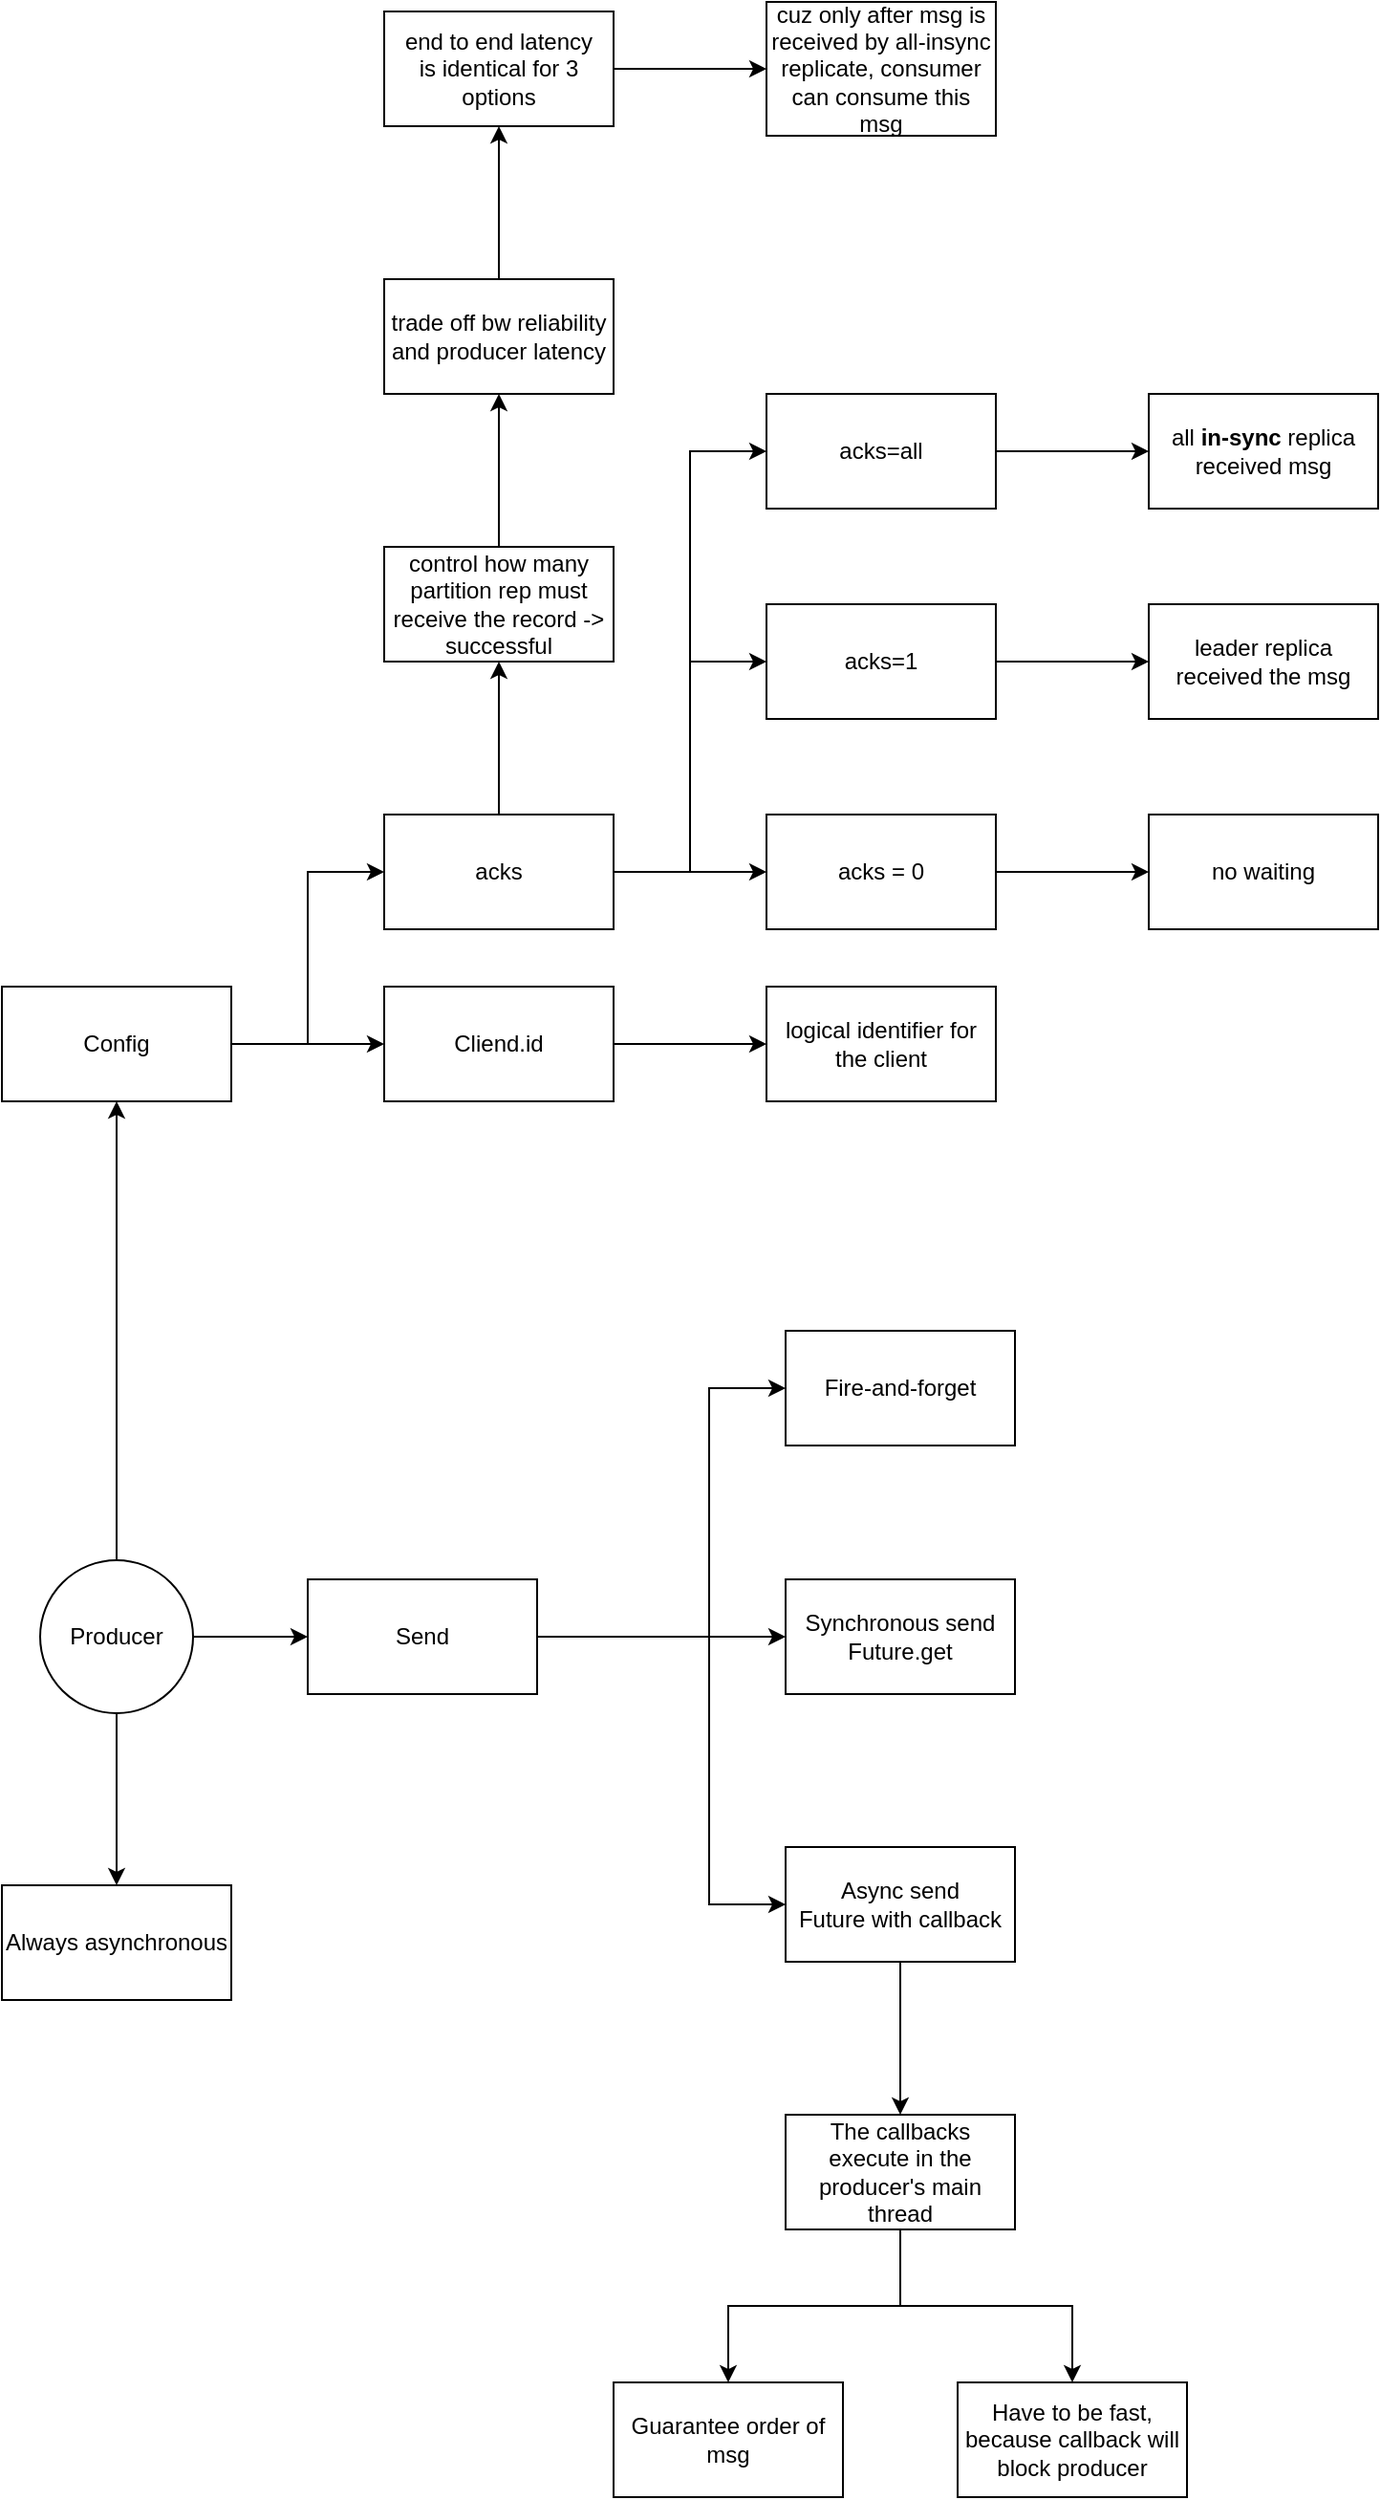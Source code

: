 <mxfile version="15.6.6" type="github">
  <diagram id="eX1bwtQ_Un_IkeUxFx1G" name="Page-1">
    <mxGraphModel dx="806" dy="1935" grid="1" gridSize="10" guides="1" tooltips="1" connect="1" arrows="1" fold="1" page="1" pageScale="1" pageWidth="827" pageHeight="1169" math="0" shadow="0">
      <root>
        <mxCell id="0" />
        <mxCell id="1" parent="0" />
        <mxCell id="u9hF4vmQfbYm9YA1ZIXY-3" value="" style="edgeStyle=orthogonalEdgeStyle;rounded=0;orthogonalLoop=1;jettySize=auto;html=1;" edge="1" parent="1" source="u9hF4vmQfbYm9YA1ZIXY-1" target="u9hF4vmQfbYm9YA1ZIXY-2">
          <mxGeometry relative="1" as="geometry" />
        </mxCell>
        <mxCell id="u9hF4vmQfbYm9YA1ZIXY-5" value="" style="edgeStyle=orthogonalEdgeStyle;rounded=0;orthogonalLoop=1;jettySize=auto;html=1;fontColor=default;" edge="1" parent="1" source="u9hF4vmQfbYm9YA1ZIXY-1" target="u9hF4vmQfbYm9YA1ZIXY-4">
          <mxGeometry relative="1" as="geometry" />
        </mxCell>
        <mxCell id="u9hF4vmQfbYm9YA1ZIXY-22" value="" style="edgeStyle=orthogonalEdgeStyle;rounded=0;orthogonalLoop=1;jettySize=auto;html=1;labelBackgroundColor=default;fontColor=default;strokeColor=default;" edge="1" parent="1" source="u9hF4vmQfbYm9YA1ZIXY-1" target="u9hF4vmQfbYm9YA1ZIXY-21">
          <mxGeometry relative="1" as="geometry" />
        </mxCell>
        <mxCell id="u9hF4vmQfbYm9YA1ZIXY-1" value="Producer" style="ellipse;whiteSpace=wrap;html=1;aspect=fixed;fillColor=default;strokeColor=default;fontColor=default;" vertex="1" parent="1">
          <mxGeometry x="50" y="330" width="80" height="80" as="geometry" />
        </mxCell>
        <mxCell id="u9hF4vmQfbYm9YA1ZIXY-2" value="Always asynchronous" style="whiteSpace=wrap;html=1;" vertex="1" parent="1">
          <mxGeometry x="30" y="500" width="120" height="60" as="geometry" />
        </mxCell>
        <mxCell id="u9hF4vmQfbYm9YA1ZIXY-7" value="" style="edgeStyle=orthogonalEdgeStyle;rounded=0;orthogonalLoop=1;jettySize=auto;html=1;fontColor=default;strokeColor=default;labelBackgroundColor=default;" edge="1" parent="1" source="u9hF4vmQfbYm9YA1ZIXY-4" target="u9hF4vmQfbYm9YA1ZIXY-6">
          <mxGeometry relative="1" as="geometry">
            <Array as="points">
              <mxPoint x="400" y="370" />
              <mxPoint x="400" y="240" />
            </Array>
          </mxGeometry>
        </mxCell>
        <mxCell id="u9hF4vmQfbYm9YA1ZIXY-11" style="edgeStyle=orthogonalEdgeStyle;rounded=0;orthogonalLoop=1;jettySize=auto;html=1;entryX=0;entryY=0.5;entryDx=0;entryDy=0;fontColor=default;" edge="1" parent="1" source="u9hF4vmQfbYm9YA1ZIXY-4" target="u9hF4vmQfbYm9YA1ZIXY-8">
          <mxGeometry relative="1" as="geometry" />
        </mxCell>
        <mxCell id="u9hF4vmQfbYm9YA1ZIXY-12" style="edgeStyle=orthogonalEdgeStyle;rounded=0;orthogonalLoop=1;jettySize=auto;html=1;entryX=0;entryY=0.5;entryDx=0;entryDy=0;labelBackgroundColor=default;fontColor=default;strokeColor=default;" edge="1" parent="1" source="u9hF4vmQfbYm9YA1ZIXY-4" target="u9hF4vmQfbYm9YA1ZIXY-9">
          <mxGeometry relative="1" as="geometry">
            <Array as="points">
              <mxPoint x="400" y="370" />
              <mxPoint x="400" y="510" />
            </Array>
          </mxGeometry>
        </mxCell>
        <mxCell id="u9hF4vmQfbYm9YA1ZIXY-4" value="Send" style="whiteSpace=wrap;html=1;fillColor=default;strokeColor=default;fontColor=default;" vertex="1" parent="1">
          <mxGeometry x="190" y="340" width="120" height="60" as="geometry" />
        </mxCell>
        <mxCell id="u9hF4vmQfbYm9YA1ZIXY-6" value="Fire-and-forget" style="whiteSpace=wrap;html=1;fillColor=default;strokeColor=default;fontColor=default;" vertex="1" parent="1">
          <mxGeometry x="440" y="210" width="120" height="60" as="geometry" />
        </mxCell>
        <mxCell id="u9hF4vmQfbYm9YA1ZIXY-8" value="Synchronous send&lt;br&gt;Future.get" style="whiteSpace=wrap;html=1;fillColor=default;strokeColor=default;fontColor=default;" vertex="1" parent="1">
          <mxGeometry x="440" y="340" width="120" height="60" as="geometry" />
        </mxCell>
        <mxCell id="u9hF4vmQfbYm9YA1ZIXY-14" value="" style="edgeStyle=orthogonalEdgeStyle;rounded=0;orthogonalLoop=1;jettySize=auto;html=1;labelBackgroundColor=default;fontColor=default;strokeColor=default;" edge="1" parent="1" source="u9hF4vmQfbYm9YA1ZIXY-9" target="u9hF4vmQfbYm9YA1ZIXY-13">
          <mxGeometry relative="1" as="geometry" />
        </mxCell>
        <mxCell id="u9hF4vmQfbYm9YA1ZIXY-9" value="Async send&lt;br&gt;Future with callback" style="whiteSpace=wrap;html=1;fillColor=default;strokeColor=default;fontColor=default;" vertex="1" parent="1">
          <mxGeometry x="440" y="480" width="120" height="60" as="geometry" />
        </mxCell>
        <mxCell id="u9hF4vmQfbYm9YA1ZIXY-16" value="" style="edgeStyle=orthogonalEdgeStyle;rounded=0;orthogonalLoop=1;jettySize=auto;html=1;labelBackgroundColor=default;fontColor=default;strokeColor=default;" edge="1" parent="1" source="u9hF4vmQfbYm9YA1ZIXY-13" target="u9hF4vmQfbYm9YA1ZIXY-15">
          <mxGeometry relative="1" as="geometry" />
        </mxCell>
        <mxCell id="u9hF4vmQfbYm9YA1ZIXY-19" style="edgeStyle=orthogonalEdgeStyle;rounded=0;orthogonalLoop=1;jettySize=auto;html=1;labelBackgroundColor=default;fontColor=default;strokeColor=default;" edge="1" parent="1" source="u9hF4vmQfbYm9YA1ZIXY-13" target="u9hF4vmQfbYm9YA1ZIXY-18">
          <mxGeometry relative="1" as="geometry" />
        </mxCell>
        <mxCell id="u9hF4vmQfbYm9YA1ZIXY-13" value="The callbacks execute in the producer&#39;s main thread" style="whiteSpace=wrap;html=1;fillColor=default;strokeColor=default;fontColor=default;" vertex="1" parent="1">
          <mxGeometry x="440" y="620" width="120" height="60" as="geometry" />
        </mxCell>
        <mxCell id="u9hF4vmQfbYm9YA1ZIXY-15" value="Guarantee order of msg" style="whiteSpace=wrap;html=1;fillColor=default;strokeColor=default;fontColor=default;" vertex="1" parent="1">
          <mxGeometry x="350" y="760" width="120" height="60" as="geometry" />
        </mxCell>
        <mxCell id="u9hF4vmQfbYm9YA1ZIXY-18" value="Have to be fast, because callback will block producer" style="whiteSpace=wrap;html=1;fillColor=default;strokeColor=default;fontColor=default;" vertex="1" parent="1">
          <mxGeometry x="530" y="760" width="120" height="60" as="geometry" />
        </mxCell>
        <mxCell id="u9hF4vmQfbYm9YA1ZIXY-24" value="" style="edgeStyle=orthogonalEdgeStyle;rounded=0;orthogonalLoop=1;jettySize=auto;html=1;labelBackgroundColor=default;fontColor=default;strokeColor=default;" edge="1" parent="1" source="u9hF4vmQfbYm9YA1ZIXY-21" target="u9hF4vmQfbYm9YA1ZIXY-23">
          <mxGeometry relative="1" as="geometry" />
        </mxCell>
        <mxCell id="u9hF4vmQfbYm9YA1ZIXY-28" style="edgeStyle=orthogonalEdgeStyle;rounded=0;orthogonalLoop=1;jettySize=auto;html=1;entryX=0;entryY=0.5;entryDx=0;entryDy=0;labelBackgroundColor=default;fontColor=default;strokeColor=default;" edge="1" parent="1" source="u9hF4vmQfbYm9YA1ZIXY-21" target="u9hF4vmQfbYm9YA1ZIXY-27">
          <mxGeometry relative="1" as="geometry" />
        </mxCell>
        <mxCell id="u9hF4vmQfbYm9YA1ZIXY-21" value="Config" style="whiteSpace=wrap;html=1;fillColor=default;strokeColor=default;fontColor=default;" vertex="1" parent="1">
          <mxGeometry x="30" y="30" width="120" height="60" as="geometry" />
        </mxCell>
        <mxCell id="u9hF4vmQfbYm9YA1ZIXY-26" value="" style="edgeStyle=orthogonalEdgeStyle;rounded=0;orthogonalLoop=1;jettySize=auto;html=1;labelBackgroundColor=default;fontColor=default;strokeColor=default;" edge="1" parent="1" source="u9hF4vmQfbYm9YA1ZIXY-23" target="u9hF4vmQfbYm9YA1ZIXY-25">
          <mxGeometry relative="1" as="geometry" />
        </mxCell>
        <mxCell id="u9hF4vmQfbYm9YA1ZIXY-23" value="Cliend.id" style="whiteSpace=wrap;html=1;fillColor=default;strokeColor=default;fontColor=default;" vertex="1" parent="1">
          <mxGeometry x="230" y="30" width="120" height="60" as="geometry" />
        </mxCell>
        <mxCell id="u9hF4vmQfbYm9YA1ZIXY-25" value="logical identifier for the client" style="whiteSpace=wrap;html=1;fillColor=default;strokeColor=default;fontColor=default;" vertex="1" parent="1">
          <mxGeometry x="430" y="30" width="120" height="60" as="geometry" />
        </mxCell>
        <mxCell id="u9hF4vmQfbYm9YA1ZIXY-30" value="" style="edgeStyle=orthogonalEdgeStyle;rounded=0;orthogonalLoop=1;jettySize=auto;html=1;labelBackgroundColor=default;fontColor=default;strokeColor=default;" edge="1" parent="1" source="u9hF4vmQfbYm9YA1ZIXY-27" target="u9hF4vmQfbYm9YA1ZIXY-29">
          <mxGeometry relative="1" as="geometry" />
        </mxCell>
        <mxCell id="u9hF4vmQfbYm9YA1ZIXY-32" value="" style="edgeStyle=orthogonalEdgeStyle;rounded=0;orthogonalLoop=1;jettySize=auto;html=1;labelBackgroundColor=default;fontColor=default;strokeColor=default;" edge="1" parent="1" source="u9hF4vmQfbYm9YA1ZIXY-27" target="u9hF4vmQfbYm9YA1ZIXY-31">
          <mxGeometry relative="1" as="geometry" />
        </mxCell>
        <mxCell id="u9hF4vmQfbYm9YA1ZIXY-34" style="edgeStyle=orthogonalEdgeStyle;rounded=0;orthogonalLoop=1;jettySize=auto;html=1;entryX=0;entryY=0.5;entryDx=0;entryDy=0;labelBackgroundColor=default;fontColor=default;strokeColor=default;" edge="1" parent="1" source="u9hF4vmQfbYm9YA1ZIXY-27" target="u9hF4vmQfbYm9YA1ZIXY-33">
          <mxGeometry relative="1" as="geometry" />
        </mxCell>
        <mxCell id="u9hF4vmQfbYm9YA1ZIXY-40" style="edgeStyle=orthogonalEdgeStyle;rounded=0;orthogonalLoop=1;jettySize=auto;html=1;exitX=1;exitY=0.5;exitDx=0;exitDy=0;entryX=0;entryY=0.5;entryDx=0;entryDy=0;labelBackgroundColor=default;fontColor=default;strokeColor=default;" edge="1" parent="1" source="u9hF4vmQfbYm9YA1ZIXY-27" target="u9hF4vmQfbYm9YA1ZIXY-39">
          <mxGeometry relative="1" as="geometry" />
        </mxCell>
        <mxCell id="u9hF4vmQfbYm9YA1ZIXY-27" value="acks" style="whiteSpace=wrap;html=1;fillColor=default;strokeColor=default;fontColor=default;" vertex="1" parent="1">
          <mxGeometry x="230" y="-60" width="120" height="60" as="geometry" />
        </mxCell>
        <mxCell id="u9hF4vmQfbYm9YA1ZIXY-44" value="" style="edgeStyle=orthogonalEdgeStyle;rounded=0;orthogonalLoop=1;jettySize=auto;html=1;labelBackgroundColor=default;fontColor=default;strokeColor=default;" edge="1" parent="1" source="u9hF4vmQfbYm9YA1ZIXY-29" target="u9hF4vmQfbYm9YA1ZIXY-43">
          <mxGeometry relative="1" as="geometry" />
        </mxCell>
        <mxCell id="u9hF4vmQfbYm9YA1ZIXY-29" value="control how many partition rep must receive the record -&amp;gt; successful" style="whiteSpace=wrap;html=1;fillColor=default;strokeColor=default;fontColor=default;" vertex="1" parent="1">
          <mxGeometry x="230" y="-200" width="120" height="60" as="geometry" />
        </mxCell>
        <mxCell id="u9hF4vmQfbYm9YA1ZIXY-36" value="" style="edgeStyle=orthogonalEdgeStyle;rounded=0;orthogonalLoop=1;jettySize=auto;html=1;labelBackgroundColor=default;fontColor=default;strokeColor=default;" edge="1" parent="1" source="u9hF4vmQfbYm9YA1ZIXY-31" target="u9hF4vmQfbYm9YA1ZIXY-35">
          <mxGeometry relative="1" as="geometry" />
        </mxCell>
        <mxCell id="u9hF4vmQfbYm9YA1ZIXY-31" value="acks = 0" style="whiteSpace=wrap;html=1;fillColor=default;strokeColor=default;fontColor=default;" vertex="1" parent="1">
          <mxGeometry x="430" y="-60" width="120" height="60" as="geometry" />
        </mxCell>
        <mxCell id="u9hF4vmQfbYm9YA1ZIXY-38" value="" style="edgeStyle=orthogonalEdgeStyle;rounded=0;orthogonalLoop=1;jettySize=auto;html=1;labelBackgroundColor=default;fontColor=default;strokeColor=default;" edge="1" parent="1" source="u9hF4vmQfbYm9YA1ZIXY-33" target="u9hF4vmQfbYm9YA1ZIXY-37">
          <mxGeometry relative="1" as="geometry" />
        </mxCell>
        <mxCell id="u9hF4vmQfbYm9YA1ZIXY-33" value="acks=1" style="whiteSpace=wrap;html=1;fillColor=default;strokeColor=default;fontColor=default;" vertex="1" parent="1">
          <mxGeometry x="430" y="-170" width="120" height="60" as="geometry" />
        </mxCell>
        <mxCell id="u9hF4vmQfbYm9YA1ZIXY-35" value="no waiting" style="whiteSpace=wrap;html=1;fillColor=default;strokeColor=default;fontColor=default;" vertex="1" parent="1">
          <mxGeometry x="630" y="-60" width="120" height="60" as="geometry" />
        </mxCell>
        <mxCell id="u9hF4vmQfbYm9YA1ZIXY-37" value="leader replica received the msg" style="whiteSpace=wrap;html=1;fillColor=default;strokeColor=default;fontColor=default;" vertex="1" parent="1">
          <mxGeometry x="630" y="-170" width="120" height="60" as="geometry" />
        </mxCell>
        <mxCell id="u9hF4vmQfbYm9YA1ZIXY-42" value="" style="edgeStyle=orthogonalEdgeStyle;rounded=0;orthogonalLoop=1;jettySize=auto;html=1;labelBackgroundColor=default;fontColor=default;strokeColor=default;" edge="1" parent="1" source="u9hF4vmQfbYm9YA1ZIXY-39" target="u9hF4vmQfbYm9YA1ZIXY-41">
          <mxGeometry relative="1" as="geometry" />
        </mxCell>
        <mxCell id="u9hF4vmQfbYm9YA1ZIXY-39" value="acks=all" style="whiteSpace=wrap;html=1;fillColor=default;strokeColor=default;fontColor=default;" vertex="1" parent="1">
          <mxGeometry x="430" y="-280" width="120" height="60" as="geometry" />
        </mxCell>
        <mxCell id="u9hF4vmQfbYm9YA1ZIXY-41" value="all &lt;b&gt;in-sync &lt;/b&gt;replica received msg" style="whiteSpace=wrap;html=1;fillColor=default;strokeColor=default;fontColor=default;" vertex="1" parent="1">
          <mxGeometry x="630" y="-280" width="120" height="60" as="geometry" />
        </mxCell>
        <mxCell id="u9hF4vmQfbYm9YA1ZIXY-46" value="" style="edgeStyle=orthogonalEdgeStyle;rounded=0;orthogonalLoop=1;jettySize=auto;html=1;labelBackgroundColor=default;fontColor=default;strokeColor=default;" edge="1" parent="1" source="u9hF4vmQfbYm9YA1ZIXY-43" target="u9hF4vmQfbYm9YA1ZIXY-45">
          <mxGeometry relative="1" as="geometry" />
        </mxCell>
        <mxCell id="u9hF4vmQfbYm9YA1ZIXY-43" value="trade off bw reliability and producer latency" style="whiteSpace=wrap;html=1;fillColor=default;strokeColor=default;fontColor=default;" vertex="1" parent="1">
          <mxGeometry x="230" y="-340" width="120" height="60" as="geometry" />
        </mxCell>
        <mxCell id="u9hF4vmQfbYm9YA1ZIXY-48" value="" style="edgeStyle=orthogonalEdgeStyle;rounded=0;orthogonalLoop=1;jettySize=auto;html=1;labelBackgroundColor=default;fontColor=default;strokeColor=default;" edge="1" parent="1" source="u9hF4vmQfbYm9YA1ZIXY-45" target="u9hF4vmQfbYm9YA1ZIXY-47">
          <mxGeometry relative="1" as="geometry" />
        </mxCell>
        <mxCell id="u9hF4vmQfbYm9YA1ZIXY-45" value="end to end latency&lt;br&gt;is identical for 3 options" style="whiteSpace=wrap;html=1;fillColor=default;strokeColor=default;fontColor=default;" vertex="1" parent="1">
          <mxGeometry x="230" y="-480" width="120" height="60" as="geometry" />
        </mxCell>
        <mxCell id="u9hF4vmQfbYm9YA1ZIXY-47" value="cuz only after msg is received by all-insync replicate, consumer can consume this msg" style="whiteSpace=wrap;html=1;fillColor=default;strokeColor=default;fontColor=default;" vertex="1" parent="1">
          <mxGeometry x="430" y="-485" width="120" height="70" as="geometry" />
        </mxCell>
      </root>
    </mxGraphModel>
  </diagram>
</mxfile>
